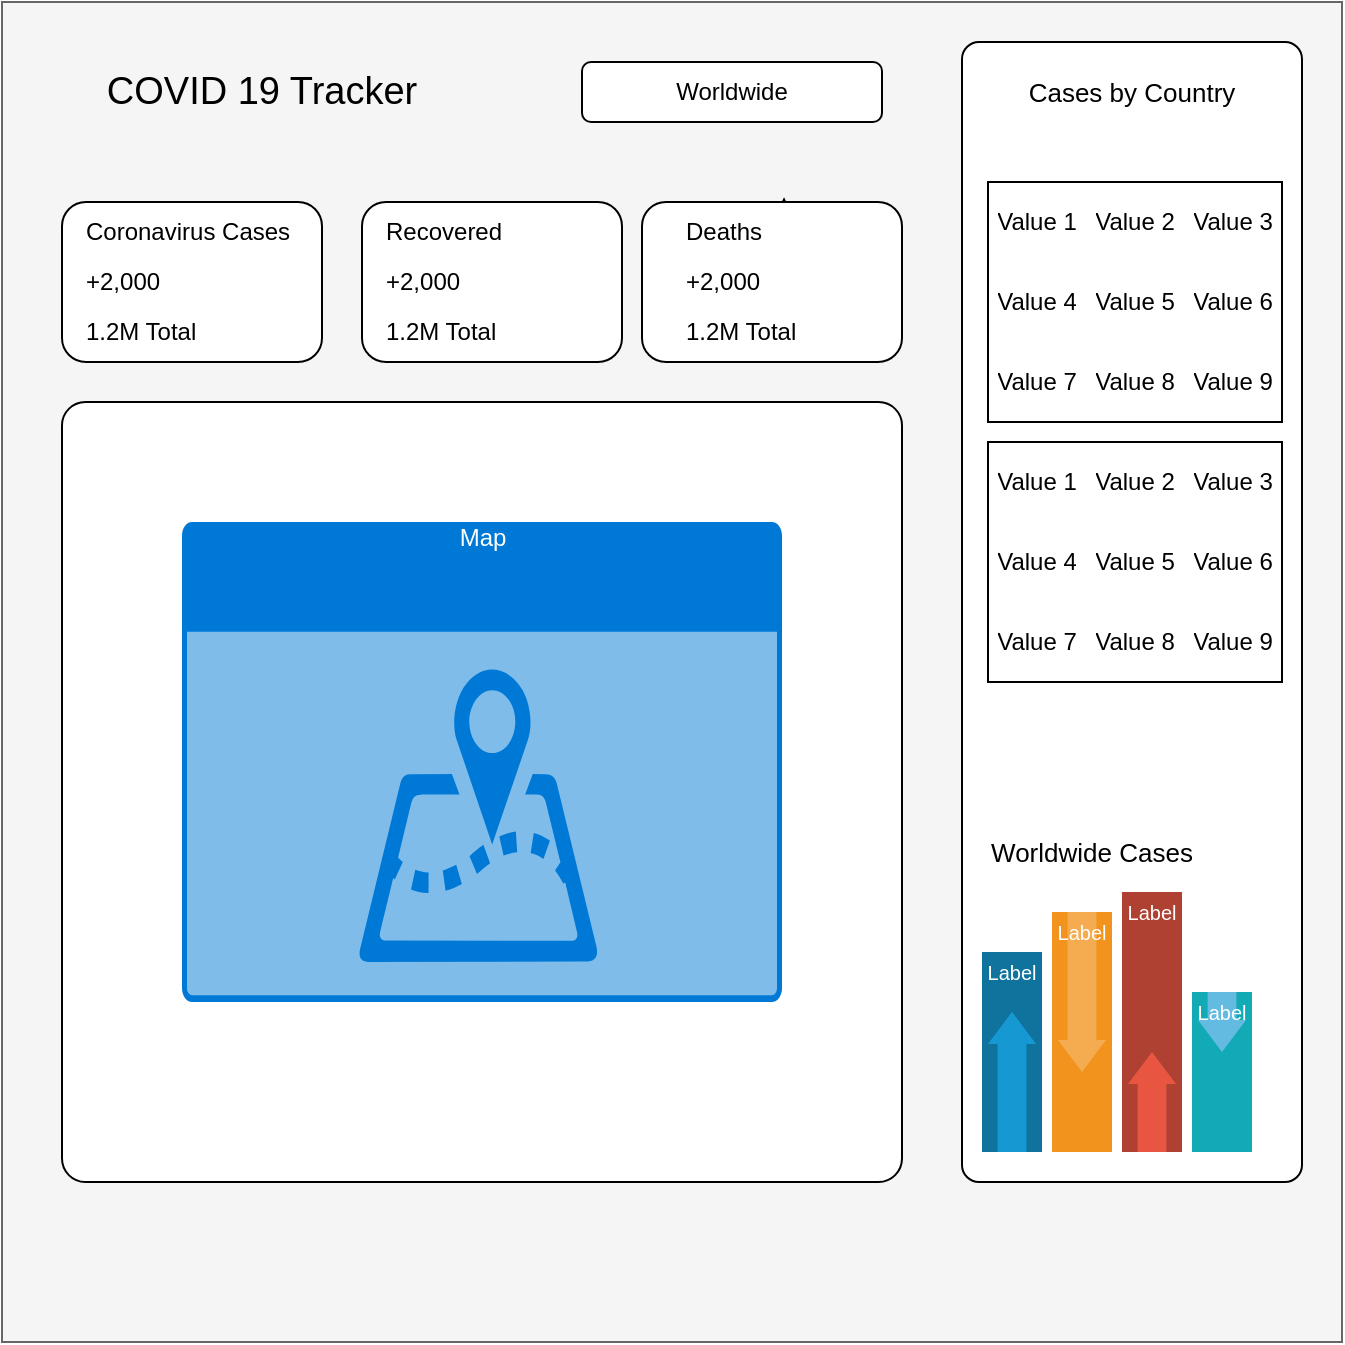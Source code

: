 <mxfile version="16.4.11" type="github">
  <diagram id="yZWEoiKFTk_RE_lkLRRF" name="Page-1">
    <mxGraphModel dx="788" dy="604" grid="1" gridSize="10" guides="1" tooltips="1" connect="1" arrows="1" fold="1" page="1" pageScale="1" pageWidth="850" pageHeight="1100" math="0" shadow="0">
      <root>
        <mxCell id="0" />
        <mxCell id="1" parent="0" />
        <mxCell id="Aqwf1nDUhG2ANLDway5e-1" value="" style="whiteSpace=wrap;html=1;aspect=fixed;fillColor=#f5f5f5;fontColor=#333333;strokeColor=#666666;" vertex="1" parent="1">
          <mxGeometry x="320" y="40" width="670" height="670" as="geometry" />
        </mxCell>
        <mxCell id="Aqwf1nDUhG2ANLDway5e-3" value="&lt;font style=&quot;font-size: 19px;&quot;&gt;COVID 19 Tracker&lt;/font&gt;" style="text;html=1;strokeColor=none;fillColor=none;align=center;verticalAlign=middle;whiteSpace=wrap;rounded=0;fontSize=19;" vertex="1" parent="1">
          <mxGeometry x="350" y="70" width="200" height="30" as="geometry" />
        </mxCell>
        <mxCell id="Aqwf1nDUhG2ANLDway5e-4" value="Worldwide" style="rounded=1;whiteSpace=wrap;html=1;fontSize=12;" vertex="1" parent="1">
          <mxGeometry x="610" y="70" width="150" height="30" as="geometry" />
        </mxCell>
        <mxCell id="Aqwf1nDUhG2ANLDway5e-5" value="" style="rounded=1;whiteSpace=wrap;html=1;fontSize=12;" vertex="1" parent="1">
          <mxGeometry x="350" y="140" width="130" height="80" as="geometry" />
        </mxCell>
        <mxCell id="Aqwf1nDUhG2ANLDway5e-6" value="Coronavirus Cases" style="text;html=1;strokeColor=none;fillColor=none;align=left;verticalAlign=middle;whiteSpace=wrap;rounded=0;fontSize=12;" vertex="1" parent="1">
          <mxGeometry x="360" y="140" width="130" height="30" as="geometry" />
        </mxCell>
        <mxCell id="Aqwf1nDUhG2ANLDway5e-9" value="+2,000&lt;span style=&quot;color: rgba(0 , 0 , 0 , 0) ; font-family: monospace ; font-size: 0px&quot;&gt;%3CmxGraphModel%3E%3Croot%3E%3CmxCell%20id%3D%220%22%2F%3E%3CmxCell%20id%3D%221%22%20parent%3D%220%22%2F%3E%3CmxCell%20id%3D%222%22%20value%3D%22Coronavirus%20Cases%22%20style%3D%22text%3Bhtml%3D1%3BstrokeColor%3Dnone%3BfillColor%3Dnone%3Balign%3Dleft%3BverticalAlign%3Dmiddle%3BwhiteSpace%3Dwrap%3Brounded%3D0%3BfontSize%3D12%3B%22%20vertex%3D%221%22%20parent%3D%221%22%3E%3CmxGeometry%20x%3D%22360%22%20y%3D%22100%22%20width%3D%22130%22%20height%3D%2230%22%20as%3D%22geometry%22%2F%3E%3C%2FmxCell%3E%3C%2Froot%3E%3C%2FmxGraphModel%3E&lt;/span&gt;" style="text;html=1;strokeColor=none;fillColor=none;align=left;verticalAlign=middle;whiteSpace=wrap;rounded=0;fontSize=12;" vertex="1" parent="1">
          <mxGeometry x="360" y="165" width="130" height="30" as="geometry" />
        </mxCell>
        <mxCell id="Aqwf1nDUhG2ANLDway5e-10" value="1.2M Total" style="text;html=1;strokeColor=none;fillColor=none;align=left;verticalAlign=middle;whiteSpace=wrap;rounded=0;fontSize=12;" vertex="1" parent="1">
          <mxGeometry x="360" y="190" width="130" height="30" as="geometry" />
        </mxCell>
        <mxCell id="Aqwf1nDUhG2ANLDway5e-11" value="" style="rounded=1;whiteSpace=wrap;html=1;fontSize=12;" vertex="1" parent="1">
          <mxGeometry x="500" y="140" width="130" height="80" as="geometry" />
        </mxCell>
        <mxCell id="Aqwf1nDUhG2ANLDway5e-12" value="Recovered" style="text;html=1;strokeColor=none;fillColor=none;align=left;verticalAlign=middle;whiteSpace=wrap;rounded=0;fontSize=12;" vertex="1" parent="1">
          <mxGeometry x="510" y="140" width="100" height="30" as="geometry" />
        </mxCell>
        <mxCell id="Aqwf1nDUhG2ANLDway5e-13" value="+2,000&lt;span style=&quot;color: rgba(0 , 0 , 0 , 0) ; font-family: monospace ; font-size: 0px&quot;&gt;%3CmxGraphModel%3E%3Croot%3E%3CmxCell%20id%3D%220%22%2F%3E%3CmxCell%20id%3D%221%22%20parent%3D%220%22%2F%3E%3CmxCell%20id%3D%222%22%20value%3D%22Coronavirus%20Cases%22%20style%3D%22text%3Bhtml%3D1%3BstrokeColor%3Dnone%3BfillColor%3Dnone%3Balign%3Dleft%3BverticalAlign%3Dmiddle%3BwhiteSpace%3Dwrap%3Brounded%3D0%3BfontSize%3D12%3B%22%20vertex%3D%221%22%20parent%3D%221%22%3E%3CmxGeometry%20x%3D%22360%22%20y%3D%22100%22%20width%3D%22130%22%20height%3D%2230%22%20as%3D%22geometry%22%2F%3E%3C%2FmxCell%3E%3C%2Froot%3E%3C%2FmxGraphModel%3E&lt;/span&gt;" style="text;html=1;strokeColor=none;fillColor=none;align=left;verticalAlign=middle;whiteSpace=wrap;rounded=0;fontSize=12;" vertex="1" parent="1">
          <mxGeometry x="510" y="165" width="130" height="30" as="geometry" />
        </mxCell>
        <mxCell id="Aqwf1nDUhG2ANLDway5e-14" value="1.2M Total" style="text;html=1;strokeColor=none;fillColor=none;align=left;verticalAlign=middle;whiteSpace=wrap;rounded=0;fontSize=12;" vertex="1" parent="1">
          <mxGeometry x="510" y="190" width="130" height="30" as="geometry" />
        </mxCell>
        <mxCell id="Aqwf1nDUhG2ANLDway5e-22" value="" style="rounded=1;whiteSpace=wrap;html=1;fontSize=19;arcSize=3;" vertex="1" parent="1">
          <mxGeometry x="350" y="240" width="420" height="390" as="geometry" />
        </mxCell>
        <mxCell id="Aqwf1nDUhG2ANLDway5e-24" value="Map" style="html=1;strokeColor=none;fillColor=#0079D6;labelPosition=center;verticalLabelPosition=middle;verticalAlign=top;align=center;fontSize=12;outlineConnect=0;spacingTop=-6;fontColor=#FFFFFF;sketch=0;shape=mxgraph.sitemap.map;" vertex="1" parent="1">
          <mxGeometry x="410" y="300" width="300" height="240" as="geometry" />
        </mxCell>
        <mxCell id="Aqwf1nDUhG2ANLDway5e-30" style="edgeStyle=orthogonalEdgeStyle;rounded=0;orthogonalLoop=1;jettySize=auto;html=1;exitX=0.75;exitY=0;exitDx=0;exitDy=0;entryX=0.567;entryY=-0.078;entryDx=0;entryDy=0;entryPerimeter=0;fontSize=19;" edge="1" parent="1" source="Aqwf1nDUhG2ANLDway5e-26" target="Aqwf1nDUhG2ANLDway5e-27">
          <mxGeometry relative="1" as="geometry" />
        </mxCell>
        <mxCell id="Aqwf1nDUhG2ANLDway5e-26" value="" style="rounded=1;whiteSpace=wrap;html=1;fontSize=12;" vertex="1" parent="1">
          <mxGeometry x="640" y="140" width="130" height="80" as="geometry" />
        </mxCell>
        <mxCell id="Aqwf1nDUhG2ANLDway5e-27" value="Deaths" style="text;html=1;strokeColor=none;fillColor=none;align=left;verticalAlign=middle;whiteSpace=wrap;rounded=0;fontSize=12;" vertex="1" parent="1">
          <mxGeometry x="660" y="140" width="90" height="30" as="geometry" />
        </mxCell>
        <mxCell id="Aqwf1nDUhG2ANLDway5e-28" value="+2,000&lt;span style=&quot;color: rgba(0 , 0 , 0 , 0) ; font-family: monospace ; font-size: 0px&quot;&gt;%3CmxGraphModel%3E%3Croot%3E%3CmxCell%20id%3D%220%22%2F%3E%3CmxCell%20id%3D%221%22%20parent%3D%220%22%2F%3E%3CmxCell%20id%3D%222%22%20value%3D%22Coronavirus%20Cases%22%20style%3D%22text%3Bhtml%3D1%3BstrokeColor%3Dnone%3BfillColor%3Dnone%3Balign%3Dleft%3BverticalAlign%3Dmiddle%3BwhiteSpace%3Dwrap%3Brounded%3D0%3BfontSize%3D12%3B%22%20vertex%3D%221%22%20parent%3D%221%22%3E%3CmxGeometry%20x%3D%22360%22%20y%3D%22100%22%20width%3D%22130%22%20height%3D%2230%22%20as%3D%22geometry%22%2F%3E%3C%2FmxCell%3E%3C%2Froot%3E%3C%2FmxGraphModel%3E&lt;/span&gt;" style="text;html=1;strokeColor=none;fillColor=none;align=left;verticalAlign=middle;whiteSpace=wrap;rounded=0;fontSize=12;" vertex="1" parent="1">
          <mxGeometry x="660" y="167.5" width="60" height="25" as="geometry" />
        </mxCell>
        <mxCell id="Aqwf1nDUhG2ANLDway5e-29" value="1.2M Total" style="text;html=1;strokeColor=none;fillColor=none;align=left;verticalAlign=middle;whiteSpace=wrap;rounded=0;fontSize=12;" vertex="1" parent="1">
          <mxGeometry x="660" y="190" width="90" height="30" as="geometry" />
        </mxCell>
        <mxCell id="Aqwf1nDUhG2ANLDway5e-32" value="" style="rounded=1;whiteSpace=wrap;html=1;fontSize=19;arcSize=5;" vertex="1" parent="1">
          <mxGeometry x="800" y="60" width="170" height="570" as="geometry" />
        </mxCell>
        <mxCell id="Aqwf1nDUhG2ANLDway5e-33" value="&lt;font style=&quot;font-size: 13px;&quot;&gt;Cases by Country&lt;/font&gt;" style="text;html=1;strokeColor=none;fillColor=none;align=center;verticalAlign=middle;whiteSpace=wrap;rounded=0;fontSize=13;" vertex="1" parent="1">
          <mxGeometry x="820" y="70" width="130" height="30" as="geometry" />
        </mxCell>
        <mxCell id="Aqwf1nDUhG2ANLDway5e-34" value="&lt;font style=&quot;font-size: 13px&quot;&gt;Worldwide Cases&lt;/font&gt;" style="text;html=1;strokeColor=none;fillColor=none;align=center;verticalAlign=middle;whiteSpace=wrap;rounded=0;fontSize=13;" vertex="1" parent="1">
          <mxGeometry x="800" y="450" width="130" height="30" as="geometry" />
        </mxCell>
        <mxCell id="Aqwf1nDUhG2ANLDway5e-50" value="" style="fillColor=#10739E;strokeColor=none;fontSize=13;" vertex="1" parent="1">
          <mxGeometry x="810" y="515" width="30" height="100" as="geometry" />
        </mxCell>
        <mxCell id="Aqwf1nDUhG2ANLDway5e-51" value="" style="shape=mxgraph.arrows2.arrow;dy=0.4;dx=16;notch=0;direction=north;fillColor=#1699D3;strokeColor=none;fontSize=13;" vertex="1" parent="Aqwf1nDUhG2ANLDway5e-50">
          <mxGeometry x="3" y="30" width="24" height="70" as="geometry" />
        </mxCell>
        <mxCell id="Aqwf1nDUhG2ANLDway5e-52" value="Label" style="text;html=1;align=center;verticalAlign=middle;whiteSpace=wrap;fontColor=#FFFFFF;fontSize=10;" vertex="1" parent="Aqwf1nDUhG2ANLDway5e-50">
          <mxGeometry width="30" height="20" as="geometry" />
        </mxCell>
        <mxCell id="Aqwf1nDUhG2ANLDway5e-53" value="" style="fillColor=#F2931E;strokeColor=none;fontSize=13;" vertex="1" parent="1">
          <mxGeometry x="845" y="495" width="30" height="120" as="geometry" />
        </mxCell>
        <mxCell id="Aqwf1nDUhG2ANLDway5e-54" value="" style="shape=mxgraph.arrows2.arrow;dy=0.4;dx=16;notch=0;direction=south;fillColor=#F5AB50;strokeColor=none;fontSize=13;" vertex="1" parent="Aqwf1nDUhG2ANLDway5e-53">
          <mxGeometry x="3" width="24" height="80" as="geometry" />
        </mxCell>
        <mxCell id="Aqwf1nDUhG2ANLDway5e-55" value="Label" style="text;html=1;align=center;verticalAlign=middle;whiteSpace=wrap;fontColor=#FFFFFF;fontSize=10;" vertex="1" parent="Aqwf1nDUhG2ANLDway5e-53">
          <mxGeometry width="30" height="20" as="geometry" />
        </mxCell>
        <mxCell id="Aqwf1nDUhG2ANLDway5e-56" value="" style="fillColor=#AE4132;strokeColor=none;fontSize=13;" vertex="1" parent="1">
          <mxGeometry x="880" y="485" width="30" height="130" as="geometry" />
        </mxCell>
        <mxCell id="Aqwf1nDUhG2ANLDway5e-57" value="" style="shape=mxgraph.arrows2.arrow;dy=0.4;dx=16;notch=0;direction=north;fillColor=#E85642;strokeColor=none;fontSize=13;" vertex="1" parent="Aqwf1nDUhG2ANLDway5e-56">
          <mxGeometry x="3" y="80" width="24" height="50" as="geometry" />
        </mxCell>
        <mxCell id="Aqwf1nDUhG2ANLDway5e-58" value="Label" style="text;html=1;align=center;verticalAlign=middle;whiteSpace=wrap;fontColor=#FFFFFF;fontSize=10;" vertex="1" parent="Aqwf1nDUhG2ANLDway5e-56">
          <mxGeometry width="30" height="20" as="geometry" />
        </mxCell>
        <mxCell id="Aqwf1nDUhG2ANLDway5e-59" value="" style="fillColor=#12AAB5;strokeColor=none;fontSize=13;" vertex="1" parent="1">
          <mxGeometry x="915" y="535" width="30" height="80" as="geometry" />
        </mxCell>
        <mxCell id="Aqwf1nDUhG2ANLDway5e-60" value="" style="shape=mxgraph.arrows2.arrow;dy=0.4;dx=16;notch=0;direction=south;fillColor=#64BBE2;strokeColor=none;fontSize=13;" vertex="1" parent="Aqwf1nDUhG2ANLDway5e-59">
          <mxGeometry x="3" width="24" height="30" as="geometry" />
        </mxCell>
        <mxCell id="Aqwf1nDUhG2ANLDway5e-61" value="Label" style="text;html=1;align=center;verticalAlign=middle;whiteSpace=wrap;fontColor=#FFFFFF;fontSize=10;" vertex="1" parent="Aqwf1nDUhG2ANLDway5e-59">
          <mxGeometry width="30" height="20" as="geometry" />
        </mxCell>
        <mxCell id="Aqwf1nDUhG2ANLDway5e-76" value="" style="shape=table;html=1;whiteSpace=wrap;startSize=0;container=1;collapsible=0;childLayout=tableLayout;columnLines=0;rowLines=0;fontSize=13;" vertex="1" parent="1">
          <mxGeometry x="813" y="130" width="147" height="120" as="geometry" />
        </mxCell>
        <mxCell id="Aqwf1nDUhG2ANLDway5e-77" value="" style="shape=tableRow;horizontal=0;startSize=0;swimlaneHead=0;swimlaneBody=0;top=0;left=0;bottom=0;right=0;collapsible=0;dropTarget=0;fillColor=none;points=[[0,0.5],[1,0.5]];portConstraint=eastwest;fontSize=13;" vertex="1" parent="Aqwf1nDUhG2ANLDway5e-76">
          <mxGeometry width="147" height="40" as="geometry" />
        </mxCell>
        <mxCell id="Aqwf1nDUhG2ANLDway5e-78" value="Value 1" style="shape=partialRectangle;html=1;whiteSpace=wrap;connectable=0;fillColor=none;top=0;left=0;bottom=0;right=0;overflow=hidden;fontSize=12;" vertex="1" parent="Aqwf1nDUhG2ANLDway5e-77">
          <mxGeometry width="49" height="40" as="geometry">
            <mxRectangle width="49" height="40" as="alternateBounds" />
          </mxGeometry>
        </mxCell>
        <mxCell id="Aqwf1nDUhG2ANLDway5e-79" value="Value 2" style="shape=partialRectangle;html=1;whiteSpace=wrap;connectable=0;fillColor=none;top=0;left=0;bottom=0;right=0;overflow=hidden;fontSize=12;" vertex="1" parent="Aqwf1nDUhG2ANLDway5e-77">
          <mxGeometry x="49" width="49" height="40" as="geometry">
            <mxRectangle width="49" height="40" as="alternateBounds" />
          </mxGeometry>
        </mxCell>
        <mxCell id="Aqwf1nDUhG2ANLDway5e-80" value="Value 3" style="shape=partialRectangle;html=1;whiteSpace=wrap;connectable=0;fillColor=none;top=0;left=0;bottom=0;right=0;overflow=hidden;fontSize=12;" vertex="1" parent="Aqwf1nDUhG2ANLDway5e-77">
          <mxGeometry x="98" width="49" height="40" as="geometry">
            <mxRectangle width="49" height="40" as="alternateBounds" />
          </mxGeometry>
        </mxCell>
        <mxCell id="Aqwf1nDUhG2ANLDway5e-81" value="" style="shape=tableRow;horizontal=0;startSize=0;swimlaneHead=0;swimlaneBody=0;top=0;left=0;bottom=0;right=0;collapsible=0;dropTarget=0;fillColor=none;points=[[0,0.5],[1,0.5]];portConstraint=eastwest;fontSize=13;" vertex="1" parent="Aqwf1nDUhG2ANLDway5e-76">
          <mxGeometry y="40" width="147" height="40" as="geometry" />
        </mxCell>
        <mxCell id="Aqwf1nDUhG2ANLDway5e-82" value="Value 4" style="shape=partialRectangle;html=1;whiteSpace=wrap;connectable=0;fillColor=none;top=0;left=0;bottom=0;right=0;overflow=hidden;fontSize=12;" vertex="1" parent="Aqwf1nDUhG2ANLDway5e-81">
          <mxGeometry width="49" height="40" as="geometry">
            <mxRectangle width="49" height="40" as="alternateBounds" />
          </mxGeometry>
        </mxCell>
        <mxCell id="Aqwf1nDUhG2ANLDway5e-83" value="Value 5" style="shape=partialRectangle;html=1;whiteSpace=wrap;connectable=0;fillColor=none;top=0;left=0;bottom=0;right=0;overflow=hidden;fontSize=12;" vertex="1" parent="Aqwf1nDUhG2ANLDway5e-81">
          <mxGeometry x="49" width="49" height="40" as="geometry">
            <mxRectangle width="49" height="40" as="alternateBounds" />
          </mxGeometry>
        </mxCell>
        <mxCell id="Aqwf1nDUhG2ANLDway5e-84" value="Value 6" style="shape=partialRectangle;html=1;whiteSpace=wrap;connectable=0;fillColor=none;top=0;left=0;bottom=0;right=0;overflow=hidden;fontSize=12;" vertex="1" parent="Aqwf1nDUhG2ANLDway5e-81">
          <mxGeometry x="98" width="49" height="40" as="geometry">
            <mxRectangle width="49" height="40" as="alternateBounds" />
          </mxGeometry>
        </mxCell>
        <mxCell id="Aqwf1nDUhG2ANLDway5e-85" value="" style="shape=tableRow;horizontal=0;startSize=0;swimlaneHead=0;swimlaneBody=0;top=0;left=0;bottom=0;right=0;collapsible=0;dropTarget=0;fillColor=none;points=[[0,0.5],[1,0.5]];portConstraint=eastwest;fontSize=13;" vertex="1" parent="Aqwf1nDUhG2ANLDway5e-76">
          <mxGeometry y="80" width="147" height="40" as="geometry" />
        </mxCell>
        <mxCell id="Aqwf1nDUhG2ANLDway5e-86" value="Value 7" style="shape=partialRectangle;html=1;whiteSpace=wrap;connectable=0;fillColor=none;top=0;left=0;bottom=0;right=0;overflow=hidden;fontSize=12;" vertex="1" parent="Aqwf1nDUhG2ANLDway5e-85">
          <mxGeometry width="49" height="40" as="geometry">
            <mxRectangle width="49" height="40" as="alternateBounds" />
          </mxGeometry>
        </mxCell>
        <mxCell id="Aqwf1nDUhG2ANLDway5e-87" value="Value 8" style="shape=partialRectangle;html=1;whiteSpace=wrap;connectable=0;fillColor=none;top=0;left=0;bottom=0;right=0;overflow=hidden;fontSize=12;" vertex="1" parent="Aqwf1nDUhG2ANLDway5e-85">
          <mxGeometry x="49" width="49" height="40" as="geometry">
            <mxRectangle width="49" height="40" as="alternateBounds" />
          </mxGeometry>
        </mxCell>
        <mxCell id="Aqwf1nDUhG2ANLDway5e-88" value="Value 9" style="shape=partialRectangle;html=1;whiteSpace=wrap;connectable=0;fillColor=none;top=0;left=0;bottom=0;right=0;overflow=hidden;fontSize=12;" vertex="1" parent="Aqwf1nDUhG2ANLDway5e-85">
          <mxGeometry x="98" width="49" height="40" as="geometry">
            <mxRectangle width="49" height="40" as="alternateBounds" />
          </mxGeometry>
        </mxCell>
        <mxCell id="Aqwf1nDUhG2ANLDway5e-90" value="" style="shape=table;html=1;whiteSpace=wrap;startSize=0;container=1;collapsible=0;childLayout=tableLayout;columnLines=0;rowLines=0;fontSize=13;" vertex="1" parent="1">
          <mxGeometry x="813" y="260" width="147" height="120" as="geometry" />
        </mxCell>
        <mxCell id="Aqwf1nDUhG2ANLDway5e-91" value="" style="shape=tableRow;horizontal=0;startSize=0;swimlaneHead=0;swimlaneBody=0;top=0;left=0;bottom=0;right=0;collapsible=0;dropTarget=0;fillColor=none;points=[[0,0.5],[1,0.5]];portConstraint=eastwest;fontSize=13;" vertex="1" parent="Aqwf1nDUhG2ANLDway5e-90">
          <mxGeometry width="147" height="40" as="geometry" />
        </mxCell>
        <mxCell id="Aqwf1nDUhG2ANLDway5e-92" value="Value 1" style="shape=partialRectangle;html=1;whiteSpace=wrap;connectable=0;fillColor=none;top=0;left=0;bottom=0;right=0;overflow=hidden;fontSize=12;" vertex="1" parent="Aqwf1nDUhG2ANLDway5e-91">
          <mxGeometry width="49" height="40" as="geometry">
            <mxRectangle width="49" height="40" as="alternateBounds" />
          </mxGeometry>
        </mxCell>
        <mxCell id="Aqwf1nDUhG2ANLDway5e-93" value="Value 2" style="shape=partialRectangle;html=1;whiteSpace=wrap;connectable=0;fillColor=none;top=0;left=0;bottom=0;right=0;overflow=hidden;fontSize=12;" vertex="1" parent="Aqwf1nDUhG2ANLDway5e-91">
          <mxGeometry x="49" width="49" height="40" as="geometry">
            <mxRectangle width="49" height="40" as="alternateBounds" />
          </mxGeometry>
        </mxCell>
        <mxCell id="Aqwf1nDUhG2ANLDway5e-94" value="Value 3" style="shape=partialRectangle;html=1;whiteSpace=wrap;connectable=0;fillColor=none;top=0;left=0;bottom=0;right=0;overflow=hidden;fontSize=12;" vertex="1" parent="Aqwf1nDUhG2ANLDway5e-91">
          <mxGeometry x="98" width="49" height="40" as="geometry">
            <mxRectangle width="49" height="40" as="alternateBounds" />
          </mxGeometry>
        </mxCell>
        <mxCell id="Aqwf1nDUhG2ANLDway5e-95" value="" style="shape=tableRow;horizontal=0;startSize=0;swimlaneHead=0;swimlaneBody=0;top=0;left=0;bottom=0;right=0;collapsible=0;dropTarget=0;fillColor=none;points=[[0,0.5],[1,0.5]];portConstraint=eastwest;fontSize=13;" vertex="1" parent="Aqwf1nDUhG2ANLDway5e-90">
          <mxGeometry y="40" width="147" height="40" as="geometry" />
        </mxCell>
        <mxCell id="Aqwf1nDUhG2ANLDway5e-96" value="Value 4" style="shape=partialRectangle;html=1;whiteSpace=wrap;connectable=0;fillColor=none;top=0;left=0;bottom=0;right=0;overflow=hidden;fontSize=12;" vertex="1" parent="Aqwf1nDUhG2ANLDway5e-95">
          <mxGeometry width="49" height="40" as="geometry">
            <mxRectangle width="49" height="40" as="alternateBounds" />
          </mxGeometry>
        </mxCell>
        <mxCell id="Aqwf1nDUhG2ANLDway5e-97" value="Value 5" style="shape=partialRectangle;html=1;whiteSpace=wrap;connectable=0;fillColor=none;top=0;left=0;bottom=0;right=0;overflow=hidden;fontSize=12;" vertex="1" parent="Aqwf1nDUhG2ANLDway5e-95">
          <mxGeometry x="49" width="49" height="40" as="geometry">
            <mxRectangle width="49" height="40" as="alternateBounds" />
          </mxGeometry>
        </mxCell>
        <mxCell id="Aqwf1nDUhG2ANLDway5e-98" value="Value 6" style="shape=partialRectangle;html=1;whiteSpace=wrap;connectable=0;fillColor=none;top=0;left=0;bottom=0;right=0;overflow=hidden;fontSize=12;" vertex="1" parent="Aqwf1nDUhG2ANLDway5e-95">
          <mxGeometry x="98" width="49" height="40" as="geometry">
            <mxRectangle width="49" height="40" as="alternateBounds" />
          </mxGeometry>
        </mxCell>
        <mxCell id="Aqwf1nDUhG2ANLDway5e-99" value="" style="shape=tableRow;horizontal=0;startSize=0;swimlaneHead=0;swimlaneBody=0;top=0;left=0;bottom=0;right=0;collapsible=0;dropTarget=0;fillColor=none;points=[[0,0.5],[1,0.5]];portConstraint=eastwest;fontSize=13;" vertex="1" parent="Aqwf1nDUhG2ANLDway5e-90">
          <mxGeometry y="80" width="147" height="40" as="geometry" />
        </mxCell>
        <mxCell id="Aqwf1nDUhG2ANLDway5e-100" value="Value 7" style="shape=partialRectangle;html=1;whiteSpace=wrap;connectable=0;fillColor=none;top=0;left=0;bottom=0;right=0;overflow=hidden;fontSize=12;" vertex="1" parent="Aqwf1nDUhG2ANLDway5e-99">
          <mxGeometry width="49" height="40" as="geometry">
            <mxRectangle width="49" height="40" as="alternateBounds" />
          </mxGeometry>
        </mxCell>
        <mxCell id="Aqwf1nDUhG2ANLDway5e-101" value="Value 8" style="shape=partialRectangle;html=1;whiteSpace=wrap;connectable=0;fillColor=none;top=0;left=0;bottom=0;right=0;overflow=hidden;fontSize=12;" vertex="1" parent="Aqwf1nDUhG2ANLDway5e-99">
          <mxGeometry x="49" width="49" height="40" as="geometry">
            <mxRectangle width="49" height="40" as="alternateBounds" />
          </mxGeometry>
        </mxCell>
        <mxCell id="Aqwf1nDUhG2ANLDway5e-102" value="Value 9" style="shape=partialRectangle;html=1;whiteSpace=wrap;connectable=0;fillColor=none;top=0;left=0;bottom=0;right=0;overflow=hidden;fontSize=12;" vertex="1" parent="Aqwf1nDUhG2ANLDway5e-99">
          <mxGeometry x="98" width="49" height="40" as="geometry">
            <mxRectangle width="49" height="40" as="alternateBounds" />
          </mxGeometry>
        </mxCell>
      </root>
    </mxGraphModel>
  </diagram>
</mxfile>
